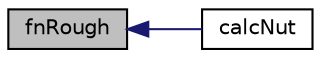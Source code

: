 digraph "fnRough"
{
  bgcolor="transparent";
  edge [fontname="Helvetica",fontsize="10",labelfontname="Helvetica",labelfontsize="10"];
  node [fontname="Helvetica",fontsize="10",shape=record];
  rankdir="LR";
  Node1 [label="fnRough",height=0.2,width=0.4,color="black", fillcolor="grey75", style="filled", fontcolor="black"];
  Node1 -> Node2 [dir="back",color="midnightblue",fontsize="10",style="solid",fontname="Helvetica"];
  Node2 [label="calcNut",height=0.2,width=0.4,color="black",URL="$a01715.html#a3d7b33c5eb572bc4684ad4c690a762b8",tooltip="Calculate the turbulence viscosity. "];
}
